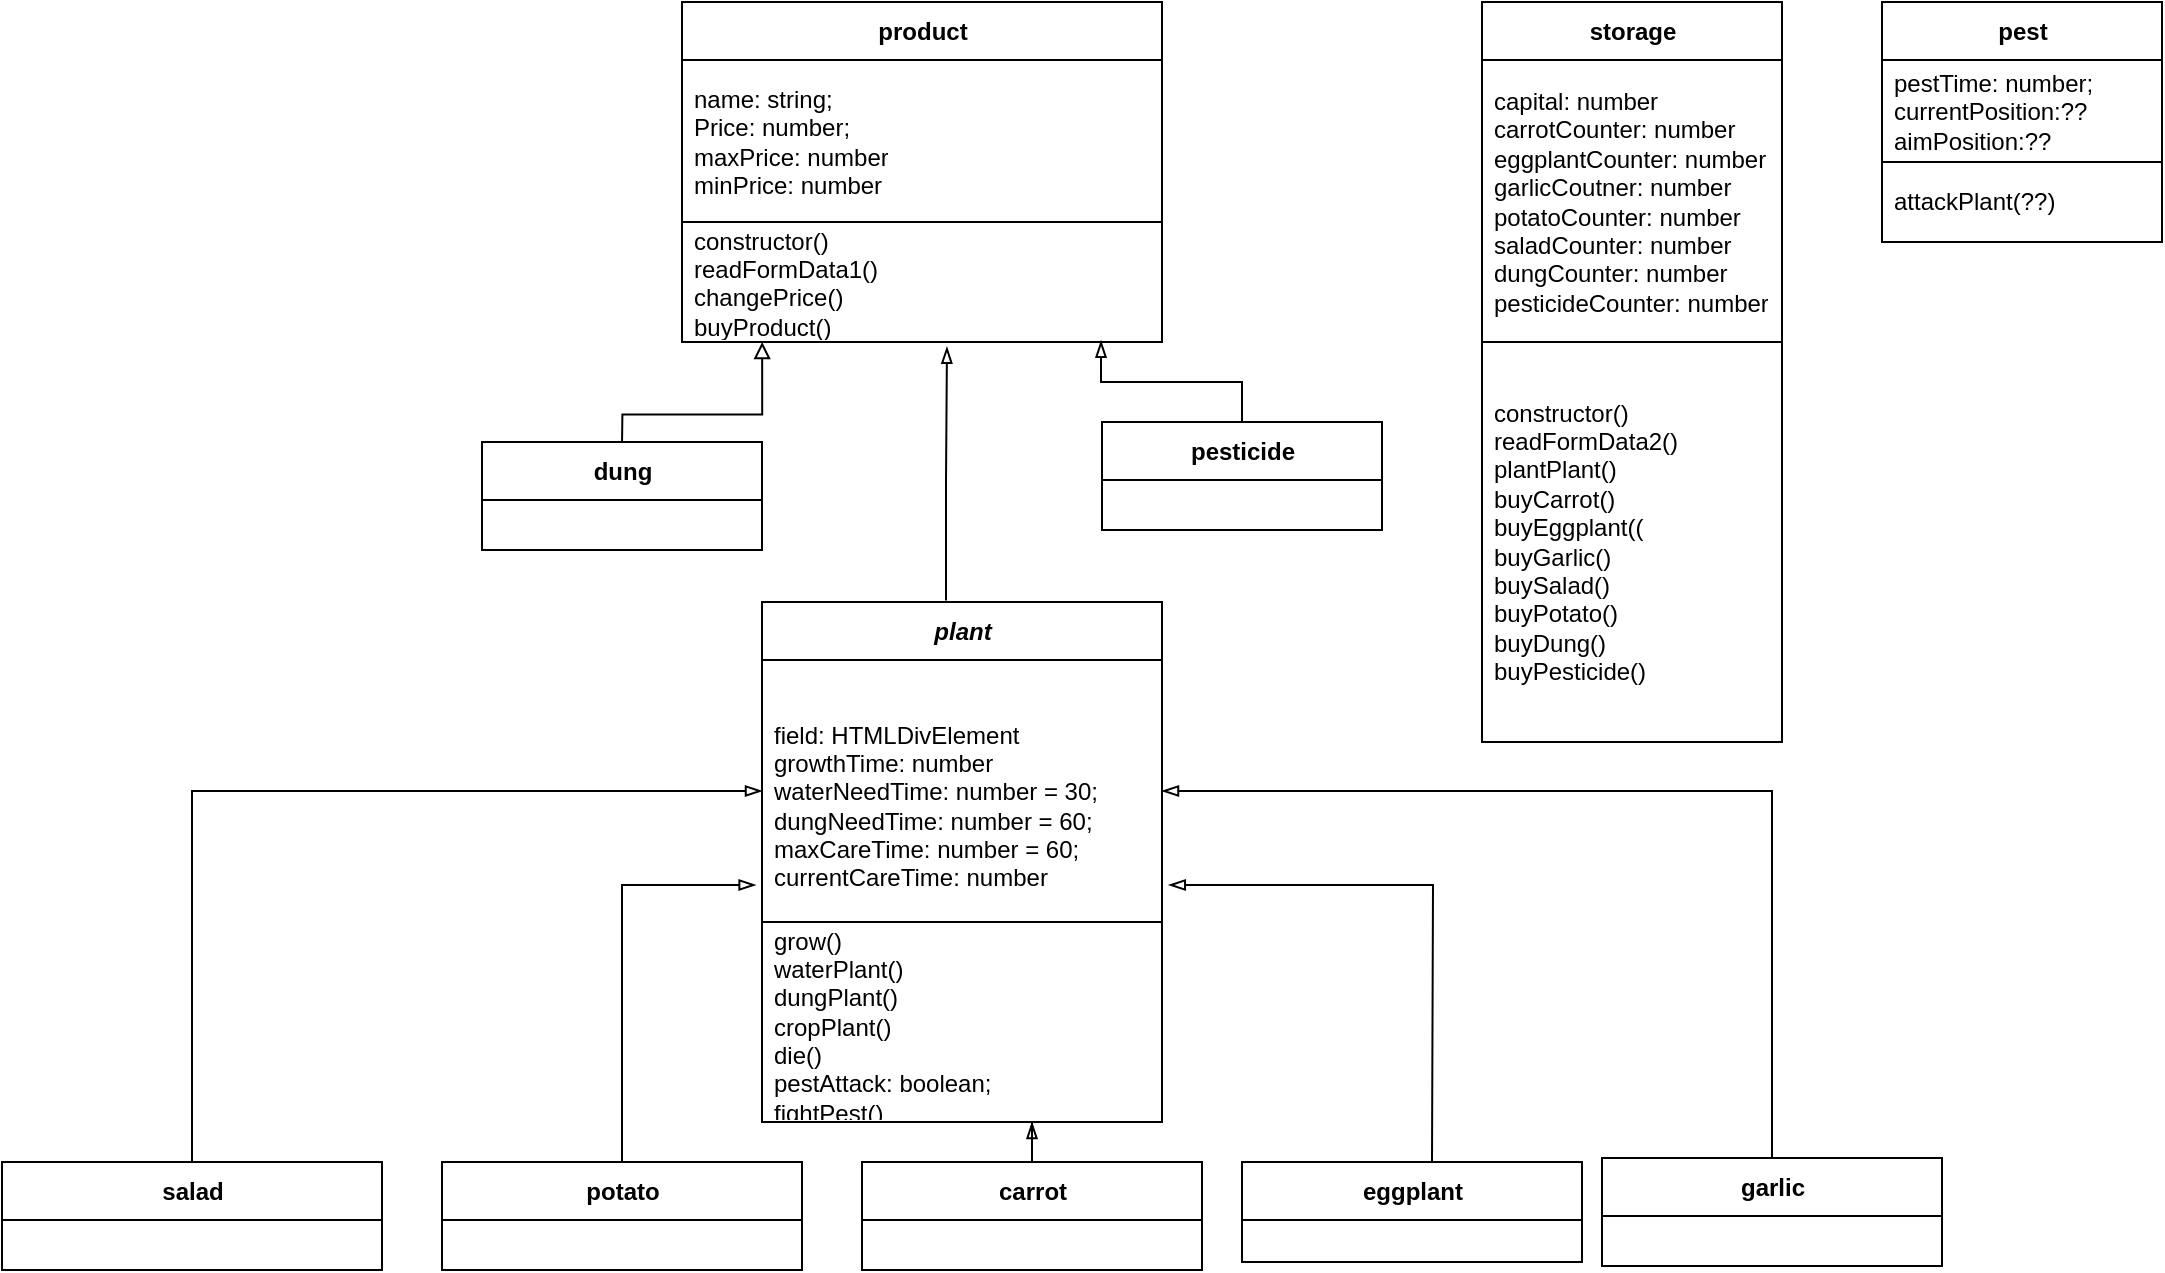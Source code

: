 <mxfile version="20.1.1" type="device"><diagram id="Qgevt0Ty7ZRiLqFMsnwh" name="Klassendiagramm"><mxGraphModel dx="1354" dy="749" grid="1" gridSize="10" guides="1" tooltips="1" connect="1" arrows="1" fold="1" page="1" pageScale="1" pageWidth="1169" pageHeight="827" math="0" shadow="0"><root><mxCell id="0"/><mxCell id="1" parent="0"/><mxCell id="k1rAI2KtCCIF2Lt4o-vU-1" value="pest" style="swimlane;fontStyle=1;align=center;verticalAlign=middle;childLayout=stackLayout;horizontal=1;startSize=29;horizontalStack=0;resizeParent=1;resizeParentMax=0;resizeLast=0;collapsible=0;marginBottom=0;html=1;strokeColor=default;" parent="1" vertex="1"><mxGeometry x="990" y="30" width="140" height="120" as="geometry"/></mxCell><mxCell id="k1rAI2KtCCIF2Lt4o-vU-2" value="&lt;span style=&quot;text-align: center;&quot;&gt;pestTime: number;&lt;/span&gt;&lt;span style=&quot;text-align: center;&quot;&gt;&lt;br&gt;currentPosition:??&lt;br&gt;aimPosition:??&lt;br&gt;&lt;/span&gt;" style="text;html=1;strokeColor=none;fillColor=none;align=left;verticalAlign=middle;spacingLeft=4;spacingRight=4;overflow=hidden;rotatable=0;points=[[0,0.5],[1,0.5]];portConstraint=eastwest;" parent="k1rAI2KtCCIF2Lt4o-vU-1" vertex="1"><mxGeometry y="29" width="140" height="51" as="geometry"/></mxCell><mxCell id="k1rAI2KtCCIF2Lt4o-vU-3" value="attackPlant(??)&amp;nbsp;" style="text;html=1;strokeColor=default;fillColor=none;align=left;verticalAlign=middle;spacingLeft=4;spacingRight=4;overflow=hidden;rotatable=0;points=[[0,0.5],[1,0.5]];portConstraint=eastwest;" parent="k1rAI2KtCCIF2Lt4o-vU-1" vertex="1"><mxGeometry y="80" width="140" height="40" as="geometry"/></mxCell><mxCell id="MKUIQZ-gbR7F7E6giwyq-1" style="edgeStyle=orthogonalEdgeStyle;rounded=0;orthogonalLoop=1;jettySize=auto;html=1;entryX=0.552;entryY=1.04;entryDx=0;entryDy=0;entryPerimeter=0;endArrow=blockThin;endFill=0;exitX=0.46;exitY=-0.003;exitDx=0;exitDy=0;exitPerimeter=0;" parent="1" source="rJW0DnuA4tls74KZ-dbY-23" target="MKUIQZ-gbR7F7E6giwyq-7" edge="1"><mxGeometry relative="1" as="geometry"><mxPoint x="260" y="270" as="sourcePoint"/><Array as="points"><mxPoint x="522" y="270"/><mxPoint x="523" y="270"/></Array></mxGeometry></mxCell><mxCell id="MKUIQZ-gbR7F7E6giwyq-5" value="product" style="swimlane;fontStyle=1;align=center;verticalAlign=middle;childLayout=stackLayout;horizontal=1;startSize=29;horizontalStack=0;resizeParent=1;resizeParentMax=0;resizeLast=0;collapsible=0;marginBottom=0;html=1;strokeColor=default;" parent="1" vertex="1"><mxGeometry x="390" y="30" width="240" height="170" as="geometry"/></mxCell><mxCell id="MKUIQZ-gbR7F7E6giwyq-6" value="name: string;&lt;br&gt;Price: number;&lt;br&gt;maxPrice: number&lt;br&gt;minPrice: number" style="text;html=1;strokeColor=none;fillColor=none;align=left;verticalAlign=middle;spacingLeft=4;spacingRight=4;overflow=hidden;rotatable=0;points=[[0,0.5],[1,0.5]];portConstraint=eastwest;" parent="MKUIQZ-gbR7F7E6giwyq-5" vertex="1"><mxGeometry y="29" width="240" height="81" as="geometry"/></mxCell><mxCell id="MKUIQZ-gbR7F7E6giwyq-7" value="constructor()&lt;br&gt;readFormData1()&lt;br&gt;changePrice()&lt;br&gt;buyProduct()" style="text;html=1;strokeColor=default;fillColor=none;align=left;verticalAlign=middle;spacingLeft=4;spacingRight=4;overflow=hidden;rotatable=0;points=[[0,0.5],[1,0.5]];portConstraint=eastwest;" parent="MKUIQZ-gbR7F7E6giwyq-5" vertex="1"><mxGeometry y="110" width="240" height="60" as="geometry"/></mxCell><mxCell id="IecbCG8SaDzk8-HhFm8F-2" style="edgeStyle=orthogonalEdgeStyle;rounded=0;orthogonalLoop=1;jettySize=auto;html=1;entryX=0.167;entryY=1;entryDx=0;entryDy=0;entryPerimeter=0;endArrow=block;endFill=0;exitX=0.998;exitY=0.143;exitDx=0;exitDy=0;exitPerimeter=0;" parent="1" target="MKUIQZ-gbR7F7E6giwyq-7" edge="1"><mxGeometry relative="1" as="geometry"><mxPoint x="359.72" y="272.575" as="sourcePoint"/></mxGeometry></mxCell><mxCell id="MKUIQZ-gbR7F7E6giwyq-9" value="dung" style="swimlane;fontStyle=1;align=center;verticalAlign=middle;childLayout=stackLayout;horizontal=1;startSize=29;horizontalStack=0;resizeParent=1;resizeParentMax=0;resizeLast=0;collapsible=0;marginBottom=0;html=1;" parent="1" vertex="1"><mxGeometry x="290" y="250" width="140" height="54" as="geometry"/></mxCell><mxCell id="MKUIQZ-gbR7F7E6giwyq-12" style="edgeStyle=orthogonalEdgeStyle;rounded=0;orthogonalLoop=1;jettySize=auto;html=1;entryX=0.873;entryY=0.989;entryDx=0;entryDy=0;entryPerimeter=0;endArrow=blockThin;endFill=0;" parent="1" source="MKUIQZ-gbR7F7E6giwyq-13" target="MKUIQZ-gbR7F7E6giwyq-7" edge="1"><mxGeometry relative="1" as="geometry"/></mxCell><mxCell id="MKUIQZ-gbR7F7E6giwyq-13" value="pesticide" style="swimlane;fontStyle=1;align=center;verticalAlign=middle;childLayout=stackLayout;horizontal=1;startSize=29;horizontalStack=0;resizeParent=1;resizeParentMax=0;resizeLast=0;collapsible=0;marginBottom=0;html=1;" parent="1" vertex="1"><mxGeometry x="600" y="240" width="140" height="54" as="geometry"/></mxCell><mxCell id="rJW0DnuA4tls74KZ-dbY-23" value="&lt;i&gt;plant&lt;/i&gt;" style="swimlane;fontStyle=1;align=center;verticalAlign=middle;childLayout=stackLayout;horizontal=1;startSize=29;horizontalStack=0;resizeParent=1;resizeParentMax=0;resizeLast=0;collapsible=0;marginBottom=0;html=1;" parent="1" vertex="1"><mxGeometry x="430" y="330" width="200" height="260" as="geometry"/></mxCell><mxCell id="rJW0DnuA4tls74KZ-dbY-24" value="&lt;br&gt;field: HTMLDivElement&lt;br&gt;growthTime: number&lt;br&gt;waterNeedTime: number = 30;&lt;br&gt;dungNeedTime: number = 60;&lt;br&gt;maxCareTime: number = 60;&lt;br&gt;currentCareTime: number&amp;nbsp;" style="text;html=1;strokeColor=none;fillColor=none;align=left;verticalAlign=middle;spacingLeft=4;spacingRight=4;overflow=hidden;rotatable=0;points=[[0,0.5],[1,0.5]];portConstraint=eastwest;" parent="rJW0DnuA4tls74KZ-dbY-23" vertex="1"><mxGeometry y="29" width="200" height="131" as="geometry"/></mxCell><mxCell id="rJW0DnuA4tls74KZ-dbY-25" value="grow()&lt;br&gt;waterPlant()&lt;br&gt;dungPlant()&lt;br&gt;cropPlant()&lt;br&gt;die()&lt;br&gt;&lt;span style=&quot;text-align: center;&quot;&gt;pestAttack: boolean;&lt;/span&gt;&lt;br style=&quot;text-align: center;&quot;&gt;fightPest()" style="text;html=1;strokeColor=default;fillColor=none;align=left;verticalAlign=middle;spacingLeft=4;spacingRight=4;overflow=hidden;rotatable=0;points=[[0,0.5],[1,0.5]];portConstraint=eastwest;" parent="rJW0DnuA4tls74KZ-dbY-23" vertex="1"><mxGeometry y="160" width="200" height="100" as="geometry"/></mxCell><mxCell id="rJW0DnuA4tls74KZ-dbY-26" style="edgeStyle=orthogonalEdgeStyle;rounded=0;orthogonalLoop=1;jettySize=auto;html=1;entryX=0;entryY=0.5;entryDx=0;entryDy=0;endArrow=blockThin;endFill=0;" parent="1" source="rJW0DnuA4tls74KZ-dbY-27" target="rJW0DnuA4tls74KZ-dbY-24" edge="1"><mxGeometry relative="1" as="geometry"/></mxCell><mxCell id="rJW0DnuA4tls74KZ-dbY-27" value="salad" style="swimlane;fontStyle=1;align=center;verticalAlign=middle;childLayout=stackLayout;horizontal=1;startSize=29;horizontalStack=0;resizeParent=1;resizeParentMax=0;resizeLast=0;collapsible=0;marginBottom=0;html=1;" parent="1" vertex="1"><mxGeometry x="50" y="610" width="190" height="54" as="geometry"/></mxCell><mxCell id="rJW0DnuA4tls74KZ-dbY-29" value="" style="text;html=1;strokeColor=default;fillColor=none;align=left;verticalAlign=middle;spacingLeft=4;spacingRight=4;overflow=hidden;rotatable=0;points=[[0,0.5],[1,0.5]];portConstraint=eastwest;" parent="rJW0DnuA4tls74KZ-dbY-27" vertex="1"><mxGeometry y="29" width="190" height="25" as="geometry"/></mxCell><mxCell id="rJW0DnuA4tls74KZ-dbY-30" style="edgeStyle=orthogonalEdgeStyle;rounded=0;orthogonalLoop=1;jettySize=auto;html=1;entryX=-0.016;entryY=0.859;entryDx=0;entryDy=0;entryPerimeter=0;endArrow=blockThin;endFill=0;" parent="1" source="rJW0DnuA4tls74KZ-dbY-31" target="rJW0DnuA4tls74KZ-dbY-24" edge="1"><mxGeometry relative="1" as="geometry"/></mxCell><mxCell id="rJW0DnuA4tls74KZ-dbY-31" value="potato" style="swimlane;fontStyle=1;align=center;verticalAlign=middle;childLayout=stackLayout;horizontal=1;startSize=29;horizontalStack=0;resizeParent=1;resizeParentMax=0;resizeLast=0;collapsible=0;marginBottom=0;html=1;" parent="1" vertex="1"><mxGeometry x="270" y="610" width="180" height="54" as="geometry"/></mxCell><mxCell id="rJW0DnuA4tls74KZ-dbY-33" value="" style="text;html=1;strokeColor=default;fillColor=none;align=left;verticalAlign=middle;spacingLeft=4;spacingRight=4;overflow=hidden;rotatable=0;points=[[0,0.5],[1,0.5]];portConstraint=eastwest;" parent="rJW0DnuA4tls74KZ-dbY-31" vertex="1"><mxGeometry y="29" width="180" height="25" as="geometry"/></mxCell><mxCell id="rJW0DnuA4tls74KZ-dbY-34" style="edgeStyle=orthogonalEdgeStyle;rounded=0;orthogonalLoop=1;jettySize=auto;html=1;fontSize=9;endArrow=blockThin;endFill=0;entryX=0.675;entryY=1;entryDx=0;entryDy=0;entryPerimeter=0;" parent="1" source="rJW0DnuA4tls74KZ-dbY-35" target="rJW0DnuA4tls74KZ-dbY-25" edge="1"><mxGeometry relative="1" as="geometry"><mxPoint x="565" y="550" as="targetPoint"/></mxGeometry></mxCell><mxCell id="rJW0DnuA4tls74KZ-dbY-35" value="carrot" style="swimlane;fontStyle=1;align=center;verticalAlign=middle;childLayout=stackLayout;horizontal=1;startSize=29;horizontalStack=0;resizeParent=1;resizeParentMax=0;resizeLast=0;collapsible=0;marginBottom=0;html=1;" parent="1" vertex="1"><mxGeometry x="480" y="610" width="170" height="54" as="geometry"/></mxCell><mxCell id="rJW0DnuA4tls74KZ-dbY-37" value="" style="text;html=1;strokeColor=default;fillColor=none;align=left;verticalAlign=middle;spacingLeft=4;spacingRight=4;overflow=hidden;rotatable=0;points=[[0,0.5],[1,0.5]];portConstraint=eastwest;" parent="rJW0DnuA4tls74KZ-dbY-35" vertex="1"><mxGeometry y="29" width="170" height="25" as="geometry"/></mxCell><mxCell id="rJW0DnuA4tls74KZ-dbY-38" style="edgeStyle=orthogonalEdgeStyle;rounded=0;orthogonalLoop=1;jettySize=auto;html=1;entryX=1.017;entryY=0.859;entryDx=0;entryDy=0;entryPerimeter=0;endArrow=blockThin;endFill=0;" parent="1" target="rJW0DnuA4tls74KZ-dbY-24" edge="1"><mxGeometry relative="1" as="geometry"><mxPoint x="765" y="610" as="sourcePoint"/></mxGeometry></mxCell><mxCell id="rJW0DnuA4tls74KZ-dbY-39" value="eggplant" style="swimlane;fontStyle=1;align=center;verticalAlign=middle;childLayout=stackLayout;horizontal=1;startSize=29;horizontalStack=0;resizeParent=1;resizeParentMax=0;resizeLast=0;collapsible=0;marginBottom=0;html=1;" parent="1" vertex="1"><mxGeometry x="670" y="610" width="170" height="50" as="geometry"/></mxCell><mxCell id="rJW0DnuA4tls74KZ-dbY-41" style="edgeStyle=orthogonalEdgeStyle;rounded=0;orthogonalLoop=1;jettySize=auto;html=1;entryX=1;entryY=0.5;entryDx=0;entryDy=0;endArrow=blockThin;endFill=0;" parent="1" source="rJW0DnuA4tls74KZ-dbY-42" target="rJW0DnuA4tls74KZ-dbY-24" edge="1"><mxGeometry relative="1" as="geometry"/></mxCell><mxCell id="rJW0DnuA4tls74KZ-dbY-42" value="garlic" style="swimlane;fontStyle=1;align=center;verticalAlign=middle;childLayout=stackLayout;horizontal=1;startSize=29;horizontalStack=0;resizeParent=1;resizeParentMax=0;resizeLast=0;collapsible=0;marginBottom=0;html=1;" parent="1" vertex="1"><mxGeometry x="850" y="608" width="170" height="54" as="geometry"/></mxCell><mxCell id="rJW0DnuA4tls74KZ-dbY-44" value="" style="text;html=1;strokeColor=default;fillColor=none;align=left;verticalAlign=middle;spacingLeft=4;spacingRight=4;overflow=hidden;rotatable=0;points=[[0,0.5],[1,0.5]];portConstraint=eastwest;" parent="rJW0DnuA4tls74KZ-dbY-42" vertex="1"><mxGeometry y="29" width="170" height="25" as="geometry"/></mxCell><mxCell id="rJW0DnuA4tls74KZ-dbY-47" value="storage" style="swimlane;fontStyle=1;align=center;verticalAlign=middle;childLayout=stackLayout;horizontal=1;startSize=29;horizontalStack=0;resizeParent=1;resizeParentMax=0;resizeLast=0;collapsible=0;marginBottom=0;html=1;strokeColor=default;" parent="1" vertex="1"><mxGeometry x="790" y="30" width="150" height="170" as="geometry"/></mxCell><mxCell id="rJW0DnuA4tls74KZ-dbY-48" value="&lt;span style=&quot;text-align: center;&quot;&gt;capital: number&lt;br&gt;carrotCounter: number&lt;br&gt;eggplantCounter: number&lt;br&gt;garlicCoutner: number&lt;br&gt;potatoCounter: number&lt;br&gt;saladCounter: number&lt;br&gt;dungCounter: number&lt;br&gt;pesticideCounter: number&lt;br&gt;&lt;/span&gt;" style="text;html=1;strokeColor=none;fillColor=none;align=left;verticalAlign=middle;spacingLeft=4;spacingRight=4;overflow=hidden;rotatable=0;points=[[0,0.5],[1,0.5]];portConstraint=eastwest;" parent="rJW0DnuA4tls74KZ-dbY-47" vertex="1"><mxGeometry y="29" width="150" height="141" as="geometry"/></mxCell><mxCell id="rJW0DnuA4tls74KZ-dbY-49" value="constructor()&lt;br&gt;readFormData2()&lt;br&gt;plantPlant()&lt;br&gt;buyCarrot()&lt;br&gt;buyEggplant((&lt;br&gt;buyGarlic()&lt;br&gt;buySalad()&lt;br&gt;buyPotato()&lt;br&gt;buyDung()&lt;br&gt;buyPesticide()" style="text;html=1;strokeColor=default;fillColor=none;align=left;verticalAlign=middle;spacingLeft=4;spacingRight=4;overflow=hidden;rotatable=0;points=[[0,0.5],[1,0.5]];portConstraint=eastwest;" parent="1" vertex="1"><mxGeometry x="790" y="200" width="150" height="200" as="geometry"/></mxCell></root></mxGraphModel></diagram></mxfile>